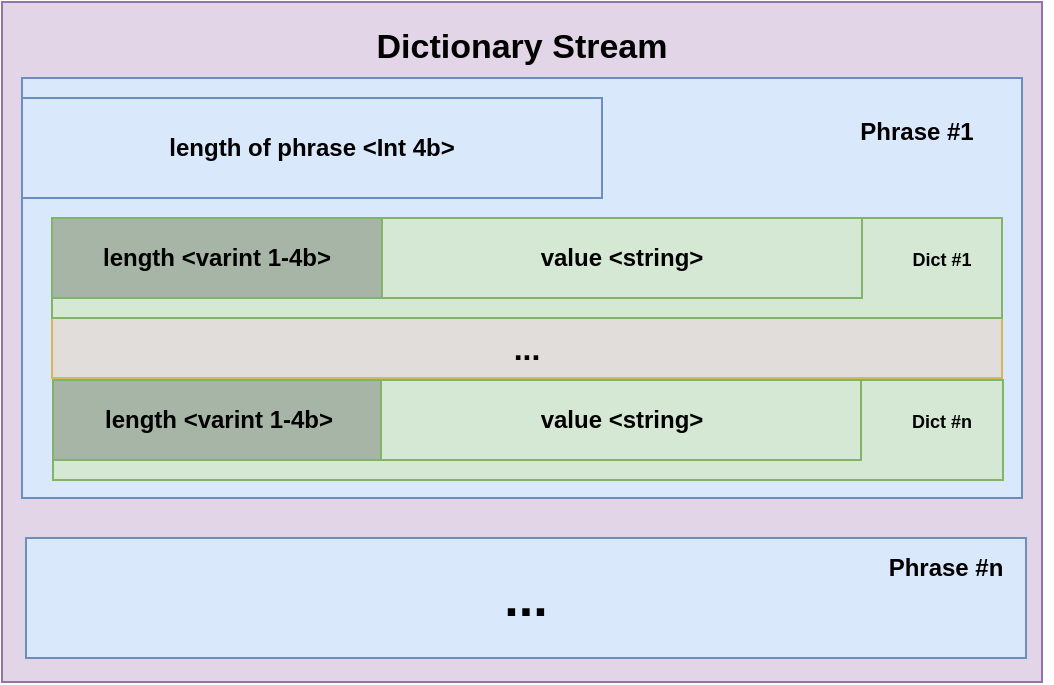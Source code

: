 <mxfile version="22.0.4" type="device">
  <diagram name="Page-1" id="i3HhxeuykhMElsrleE7z">
    <mxGraphModel dx="1221" dy="622" grid="1" gridSize="10" guides="1" tooltips="1" connect="1" arrows="1" fold="1" page="1" pageScale="1" pageWidth="827" pageHeight="1169" math="0" shadow="0">
      <root>
        <mxCell id="0" />
        <mxCell id="1" parent="0" />
        <mxCell id="1zKuFVHiHz_m-FyEqZjY-2" value="" style="rounded=0;whiteSpace=wrap;html=1;fillColor=#e1d5e7;strokeColor=#9673a6;" vertex="1" parent="1">
          <mxGeometry x="150" y="120" width="520" height="340" as="geometry" />
        </mxCell>
        <mxCell id="xbzGzXEqZMn5h5vEzNwL-1" value="" style="rounded=0;whiteSpace=wrap;html=1;fillColor=#dae8fc;strokeColor=#6c8ebf;" parent="1" vertex="1">
          <mxGeometry x="160" y="158" width="500" height="210" as="geometry" />
        </mxCell>
        <mxCell id="xbzGzXEqZMn5h5vEzNwL-2" value="&lt;b&gt;length of phrase &amp;lt;Int 4b&amp;gt;&lt;/b&gt;" style="rounded=0;whiteSpace=wrap;html=1;fillColor=#dae8fc;strokeColor=#6c8ebf;" parent="1" vertex="1">
          <mxGeometry x="160" y="168" width="290" height="50" as="geometry" />
        </mxCell>
        <mxCell id="xbzGzXEqZMn5h5vEzNwL-3" value="&lt;b&gt;&lt;font style=&quot;font-size: 16px;&quot;&gt;...&lt;/font&gt;&lt;/b&gt;" style="rounded=0;whiteSpace=wrap;html=1;fillColor=#E1DDDA;strokeColor=#d6b656;" parent="1" vertex="1">
          <mxGeometry x="175" y="278" width="475" height="30" as="geometry" />
        </mxCell>
        <mxCell id="xbzGzXEqZMn5h5vEzNwL-4" value="" style="rounded=0;whiteSpace=wrap;html=1;fillColor=#d5e8d4;strokeColor=#82b366;" parent="1" vertex="1">
          <mxGeometry x="175" y="228" width="475" height="50" as="geometry" />
        </mxCell>
        <mxCell id="xbzGzXEqZMn5h5vEzNwL-5" value="&lt;b&gt;length &amp;lt;varint 1-4b&amp;gt;&lt;/b&gt;" style="rounded=0;whiteSpace=wrap;html=1;fillColor=#A6B5A5;strokeColor=#82b366;" parent="1" vertex="1">
          <mxGeometry x="175" y="228" width="165" height="40" as="geometry" />
        </mxCell>
        <mxCell id="xbzGzXEqZMn5h5vEzNwL-6" value="&lt;b&gt;value &amp;lt;string&amp;gt;&lt;/b&gt;" style="rounded=0;whiteSpace=wrap;html=1;fillColor=#d5e8d4;strokeColor=#82b366;" parent="1" vertex="1">
          <mxGeometry x="340" y="228" width="240" height="40" as="geometry" />
        </mxCell>
        <mxCell id="1zKuFVHiHz_m-FyEqZjY-1" value="&lt;b&gt;Phrase #1&lt;/b&gt;" style="text;html=1;strokeColor=none;fillColor=none;align=center;verticalAlign=middle;whiteSpace=wrap;rounded=0;" vertex="1" parent="1">
          <mxGeometry x="540.005" y="128.33" width="134.615" height="113.333" as="geometry" />
        </mxCell>
        <mxCell id="1zKuFVHiHz_m-FyEqZjY-3" value="&lt;b&gt;&lt;font style=&quot;font-size: 17px;&quot;&gt;Dictionary Stream&lt;/font&gt;&lt;/b&gt;" style="text;html=1;strokeColor=none;fillColor=none;align=center;verticalAlign=middle;whiteSpace=wrap;rounded=0;" vertex="1" parent="1">
          <mxGeometry x="315" y="128" width="190" height="30" as="geometry" />
        </mxCell>
        <mxCell id="1zKuFVHiHz_m-FyEqZjY-4" value="&lt;font style=&quot;font-size: 9px;&quot;&gt;&lt;b&gt;Dict #1&lt;/b&gt;&lt;/font&gt;" style="text;html=1;strokeColor=none;fillColor=none;align=center;verticalAlign=middle;whiteSpace=wrap;rounded=0;" vertex="1" parent="1">
          <mxGeometry x="590" y="233" width="60" height="30" as="geometry" />
        </mxCell>
        <mxCell id="1zKuFVHiHz_m-FyEqZjY-5" value="" style="rounded=0;whiteSpace=wrap;html=1;fillColor=#d5e8d4;strokeColor=#82b366;" vertex="1" parent="1">
          <mxGeometry x="175.5" y="309" width="475" height="50" as="geometry" />
        </mxCell>
        <mxCell id="1zKuFVHiHz_m-FyEqZjY-6" value="&lt;b&gt;length &amp;lt;varint 1-4b&amp;gt;&lt;/b&gt;" style="rounded=0;whiteSpace=wrap;html=1;fillColor=#A6B5A5;strokeColor=#82b366;" vertex="1" parent="1">
          <mxGeometry x="175.5" y="309" width="165" height="40" as="geometry" />
        </mxCell>
        <mxCell id="1zKuFVHiHz_m-FyEqZjY-7" value="&lt;b&gt;value &amp;lt;string&amp;gt;&lt;/b&gt;" style="rounded=0;whiteSpace=wrap;html=1;fillColor=#d5e8d4;strokeColor=#82b366;" vertex="1" parent="1">
          <mxGeometry x="339.5" y="309" width="240" height="40" as="geometry" />
        </mxCell>
        <mxCell id="1zKuFVHiHz_m-FyEqZjY-8" value="&lt;font style=&quot;font-size: 9px;&quot;&gt;&lt;b&gt;Dict #n&lt;/b&gt;&lt;/font&gt;" style="text;html=1;strokeColor=none;fillColor=none;align=center;verticalAlign=middle;whiteSpace=wrap;rounded=0;" vertex="1" parent="1">
          <mxGeometry x="589.5" y="314" width="60" height="30" as="geometry" />
        </mxCell>
        <mxCell id="1zKuFVHiHz_m-FyEqZjY-9" value="&lt;font size=&quot;1&quot; style=&quot;&quot;&gt;&lt;b style=&quot;font-size: 26px;&quot;&gt;...&lt;/b&gt;&lt;/font&gt;" style="rounded=0;whiteSpace=wrap;html=1;fillColor=#dae8fc;strokeColor=#6c8ebf;" vertex="1" parent="1">
          <mxGeometry x="162" y="388" width="500" height="60" as="geometry" />
        </mxCell>
        <mxCell id="1zKuFVHiHz_m-FyEqZjY-10" value="&lt;b style=&quot;border-color: var(--border-color);&quot;&gt;Phrase #n&lt;/b&gt;" style="text;html=1;strokeColor=none;fillColor=none;align=center;verticalAlign=middle;whiteSpace=wrap;rounded=0;" vertex="1" parent="1">
          <mxGeometry x="592" y="388" width="60" height="30" as="geometry" />
        </mxCell>
      </root>
    </mxGraphModel>
  </diagram>
</mxfile>
